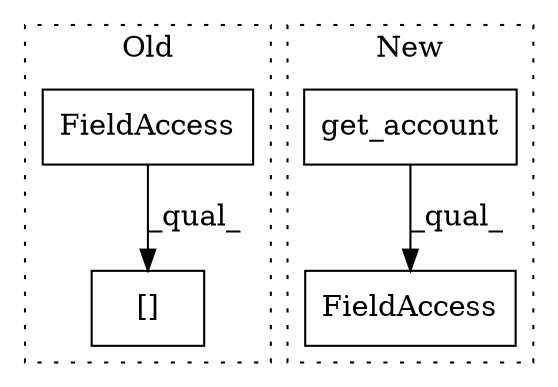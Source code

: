 digraph G {
subgraph cluster0 {
1 [label="[]" a="2" s="2590,2606" l="15,1" shape="box"];
3 [label="FieldAccess" a="22" s="2590" l="14" shape="box"];
label = "Old";
style="dotted";
}
subgraph cluster1 {
2 [label="get_account" a="32" s="2021,2045" l="12,1" shape="box"];
4 [label="FieldAccess" a="22" s="1981" l="72" shape="box"];
label = "New";
style="dotted";
}
2 -> 4 [label="_qual_"];
3 -> 1 [label="_qual_"];
}
